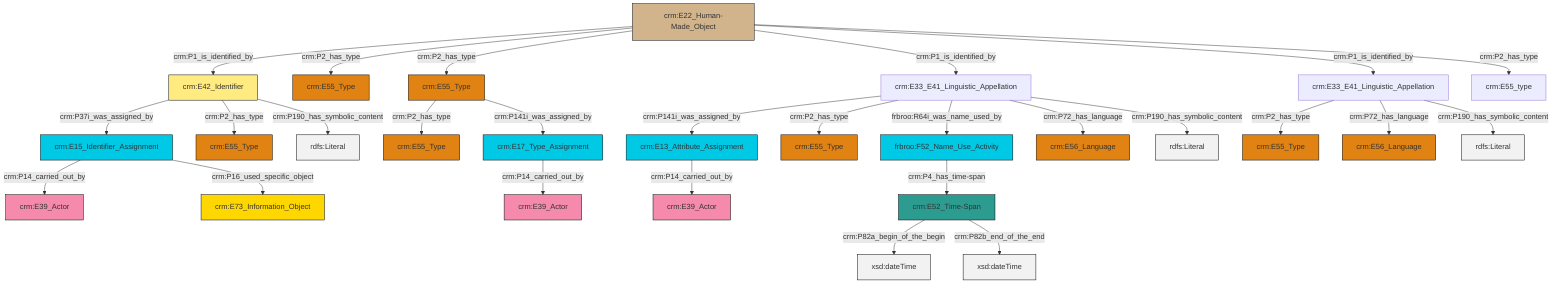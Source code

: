 graph TD
classDef Literal fill:#f2f2f2,stroke:#000000;
classDef CRM_Entity fill:#FFFFFF,stroke:#000000;
classDef Temporal_Entity fill:#00C9E6, stroke:#000000;
classDef Type fill:#E18312, stroke:#000000;
classDef Time-Span fill:#2C9C91, stroke:#000000;
classDef Appellation fill:#FFEB7F, stroke:#000000;
classDef Place fill:#008836, stroke:#000000;
classDef Persistent_Item fill:#B266B2, stroke:#000000;
classDef Conceptual_Object fill:#FFD700, stroke:#000000;
classDef Physical_Thing fill:#D2B48C, stroke:#000000;
classDef Actor fill:#f58aad, stroke:#000000;
classDef PC_Classes fill:#4ce600, stroke:#000000;
classDef Multi fill:#cccccc,stroke:#000000;

0["crm:E42_Identifier"]:::Appellation -->|crm:P37i_was_assigned_by| 1["crm:E15_Identifier_Assignment"]:::Temporal_Entity
4["crm:E22_Human-Made_Object"]:::Physical_Thing -->|crm:P1_is_identified_by| 0["crm:E42_Identifier"]:::Appellation
12["frbroo:F52_Name_Use_Activity"]:::Temporal_Entity -->|crm:P4_has_time-span| 13["crm:E52_Time-Span"]:::Time-Span
14["crm:E33_E41_Linguistic_Appellation"]:::Default -->|crm:P141i_was_assigned_by| 10["crm:E13_Attribute_Assignment"]:::Temporal_Entity
4["crm:E22_Human-Made_Object"]:::Physical_Thing -->|crm:P2_has_type| 15["crm:E55_Type"]:::Type
1["crm:E15_Identifier_Assignment"]:::Temporal_Entity -->|crm:P14_carried_out_by| 16["crm:E39_Actor"]:::Actor
8["crm:E33_E41_Linguistic_Appellation"]:::Default -->|crm:P2_has_type| 17["crm:E55_Type"]:::Type
8["crm:E33_E41_Linguistic_Appellation"]:::Default -->|crm:P72_has_language| 19["crm:E56_Language"]:::Type
14["crm:E33_E41_Linguistic_Appellation"]:::Default -->|crm:P2_has_type| 2["crm:E55_Type"]:::Type
13["crm:E52_Time-Span"]:::Time-Span -->|crm:P82a_begin_of_the_begin| 24[xsd:dateTime]:::Literal
14["crm:E33_E41_Linguistic_Appellation"]:::Default -->|frbroo:R64i_was_name_used_by| 12["frbroo:F52_Name_Use_Activity"]:::Temporal_Entity
0["crm:E42_Identifier"]:::Appellation -->|crm:P2_has_type| 25["crm:E55_Type"]:::Type
10["crm:E13_Attribute_Assignment"]:::Temporal_Entity -->|crm:P14_carried_out_by| 29["crm:E39_Actor"]:::Actor
14["crm:E33_E41_Linguistic_Appellation"]:::Default -->|crm:P72_has_language| 27["crm:E56_Language"]:::Type
4["crm:E22_Human-Made_Object"]:::Physical_Thing -->|crm:P2_has_type| 30["crm:E55_Type"]:::Type
0["crm:E42_Identifier"]:::Appellation -->|crm:P190_has_symbolic_content| 36[rdfs:Literal]:::Literal
4["crm:E22_Human-Made_Object"]:::Physical_Thing -->|crm:P1_is_identified_by| 14["crm:E33_E41_Linguistic_Appellation"]:::Default
1["crm:E15_Identifier_Assignment"]:::Temporal_Entity -->|crm:P16_used_specific_object| 22["crm:E73_Information_Object"]:::Conceptual_Object
14["crm:E33_E41_Linguistic_Appellation"]:::Default -->|crm:P190_has_symbolic_content| 42[rdfs:Literal]:::Literal
8["crm:E33_E41_Linguistic_Appellation"]:::Default -->|crm:P190_has_symbolic_content| 46[rdfs:Literal]:::Literal
30["crm:E55_Type"]:::Type -->|crm:P2_has_type| 5["crm:E55_Type"]:::Type
40["crm:E17_Type_Assignment"]:::Temporal_Entity -->|crm:P14_carried_out_by| 38["crm:E39_Actor"]:::Actor
30["crm:E55_Type"]:::Type -->|crm:P141i_was_assigned_by| 40["crm:E17_Type_Assignment"]:::Temporal_Entity
4["crm:E22_Human-Made_Object"]:::Physical_Thing -->|crm:P1_is_identified_by| 8["crm:E33_E41_Linguistic_Appellation"]:::Default
4["crm:E22_Human-Made_Object"]:::Physical_Thing -->|crm:P2_has_type| 44["crm:E55_type"]:::Default
13["crm:E52_Time-Span"]:::Time-Span -->|crm:P82b_end_of_the_end| 50[xsd:dateTime]:::Literal